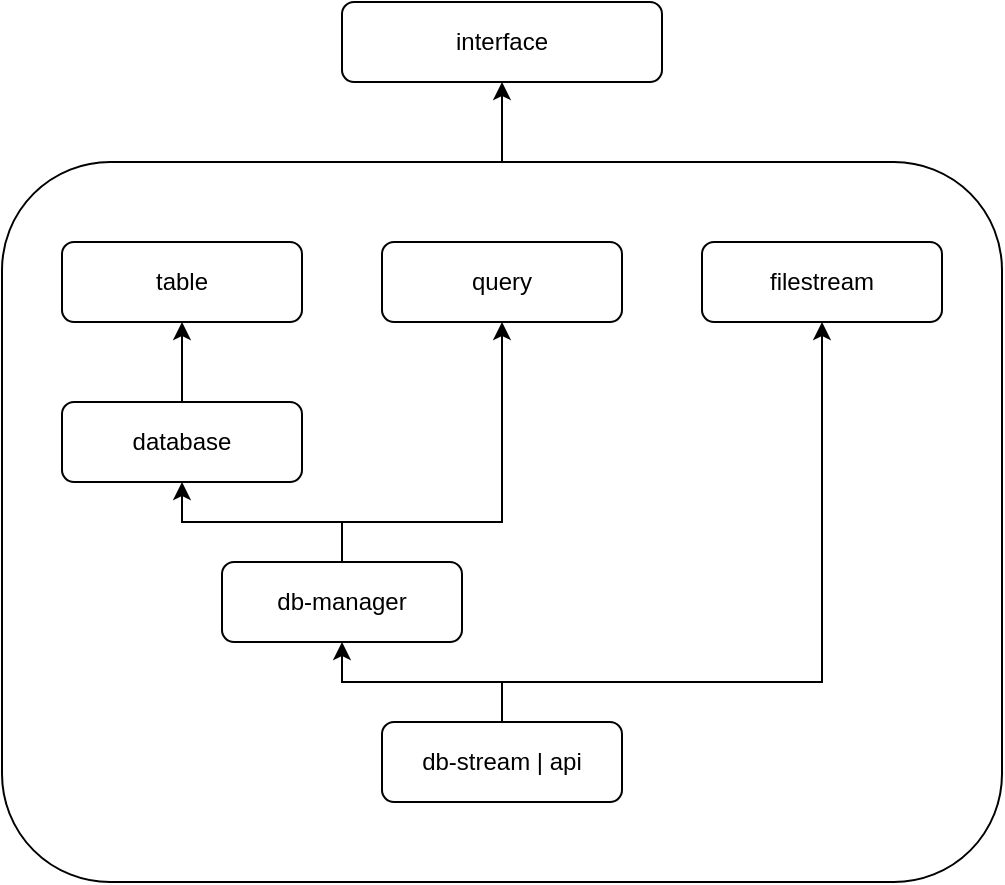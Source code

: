 <mxfile version="22.1.18" type="device">
  <diagram name="Page-1" id="RmBklCHae2-FvZ7o6U05">
    <mxGraphModel dx="810" dy="447" grid="1" gridSize="10" guides="1" tooltips="1" connect="1" arrows="1" fold="1" page="1" pageScale="1" pageWidth="850" pageHeight="1100" math="0" shadow="0">
      <root>
        <mxCell id="0" />
        <mxCell id="1" parent="0" />
        <mxCell id="pGwd2pVJrnU2UcQLpUV1-1" value="interface" style="rounded=1;whiteSpace=wrap;html=1;" parent="1" vertex="1">
          <mxGeometry x="260" y="40" width="160" height="40" as="geometry" />
        </mxCell>
        <mxCell id="yavnOEbieNHozrQLeM9--15" style="edgeStyle=orthogonalEdgeStyle;rounded=0;orthogonalLoop=1;jettySize=auto;html=1;entryX=0.5;entryY=1;entryDx=0;entryDy=0;" parent="1" source="GCnhBtbvN-7Xa7LOHWym-53" target="pGwd2pVJrnU2UcQLpUV1-1" edge="1">
          <mxGeometry relative="1" as="geometry" />
        </mxCell>
        <mxCell id="GCnhBtbvN-7Xa7LOHWym-53" value="" style="rounded=1;whiteSpace=wrap;html=1;fillColor=none;" parent="1" vertex="1">
          <mxGeometry x="90" y="120" width="500" height="360" as="geometry" />
        </mxCell>
        <mxCell id="yavnOEbieNHozrQLeM9--4" style="edgeStyle=orthogonalEdgeStyle;rounded=0;orthogonalLoop=1;jettySize=auto;html=1;entryX=0.5;entryY=1;entryDx=0;entryDy=0;" parent="1" source="yavnOEbieNHozrQLeM9--5" target="yavnOEbieNHozrQLeM9--6" edge="1">
          <mxGeometry relative="1" as="geometry" />
        </mxCell>
        <mxCell id="yavnOEbieNHozrQLeM9--5" value="database" style="rounded=1;whiteSpace=wrap;html=1;" parent="1" vertex="1">
          <mxGeometry x="120" y="240" width="120" height="40" as="geometry" />
        </mxCell>
        <mxCell id="yavnOEbieNHozrQLeM9--6" value="table" style="rounded=1;whiteSpace=wrap;html=1;" parent="1" vertex="1">
          <mxGeometry x="120" y="160" width="120" height="40" as="geometry" />
        </mxCell>
        <mxCell id="yavnOEbieNHozrQLeM9--7" style="edgeStyle=orthogonalEdgeStyle;rounded=0;orthogonalLoop=1;jettySize=auto;html=1;entryX=0.5;entryY=1;entryDx=0;entryDy=0;" parent="1" source="yavnOEbieNHozrQLeM9--9" target="yavnOEbieNHozrQLeM9--14" edge="1">
          <mxGeometry relative="1" as="geometry">
            <Array as="points">
              <mxPoint x="260" y="300" />
              <mxPoint x="340" y="300" />
            </Array>
          </mxGeometry>
        </mxCell>
        <mxCell id="yavnOEbieNHozrQLeM9--8" style="edgeStyle=orthogonalEdgeStyle;rounded=0;orthogonalLoop=1;jettySize=auto;html=1;entryX=0.5;entryY=1;entryDx=0;entryDy=0;" parent="1" source="yavnOEbieNHozrQLeM9--9" target="yavnOEbieNHozrQLeM9--5" edge="1">
          <mxGeometry relative="1" as="geometry" />
        </mxCell>
        <mxCell id="yavnOEbieNHozrQLeM9--9" value="db-manager" style="rounded=1;whiteSpace=wrap;html=1;" parent="1" vertex="1">
          <mxGeometry x="200" y="320" width="120" height="40" as="geometry" />
        </mxCell>
        <mxCell id="yavnOEbieNHozrQLeM9--11" value="filestream" style="rounded=1;whiteSpace=wrap;html=1;" parent="1" vertex="1">
          <mxGeometry x="440" y="160" width="120" height="40" as="geometry" />
        </mxCell>
        <mxCell id="yavnOEbieNHozrQLeM9--12" style="edgeStyle=orthogonalEdgeStyle;rounded=0;orthogonalLoop=1;jettySize=auto;html=1;entryX=0.5;entryY=1;entryDx=0;entryDy=0;" parent="1" source="yavnOEbieNHozrQLeM9--13" target="yavnOEbieNHozrQLeM9--11" edge="1">
          <mxGeometry relative="1" as="geometry">
            <Array as="points">
              <mxPoint x="340" y="380" />
              <mxPoint x="500" y="380" />
            </Array>
          </mxGeometry>
        </mxCell>
        <mxCell id="yavnOEbieNHozrQLeM9--16" style="edgeStyle=orthogonalEdgeStyle;rounded=0;orthogonalLoop=1;jettySize=auto;html=1;" parent="1" source="yavnOEbieNHozrQLeM9--13" target="yavnOEbieNHozrQLeM9--9" edge="1">
          <mxGeometry relative="1" as="geometry" />
        </mxCell>
        <mxCell id="yavnOEbieNHozrQLeM9--13" value="db-stream | api" style="rounded=1;whiteSpace=wrap;html=1;" parent="1" vertex="1">
          <mxGeometry x="280" y="400" width="120" height="40" as="geometry" />
        </mxCell>
        <mxCell id="yavnOEbieNHozrQLeM9--14" value="query" style="rounded=1;whiteSpace=wrap;html=1;" parent="1" vertex="1">
          <mxGeometry x="280" y="160" width="120" height="40" as="geometry" />
        </mxCell>
      </root>
    </mxGraphModel>
  </diagram>
</mxfile>
